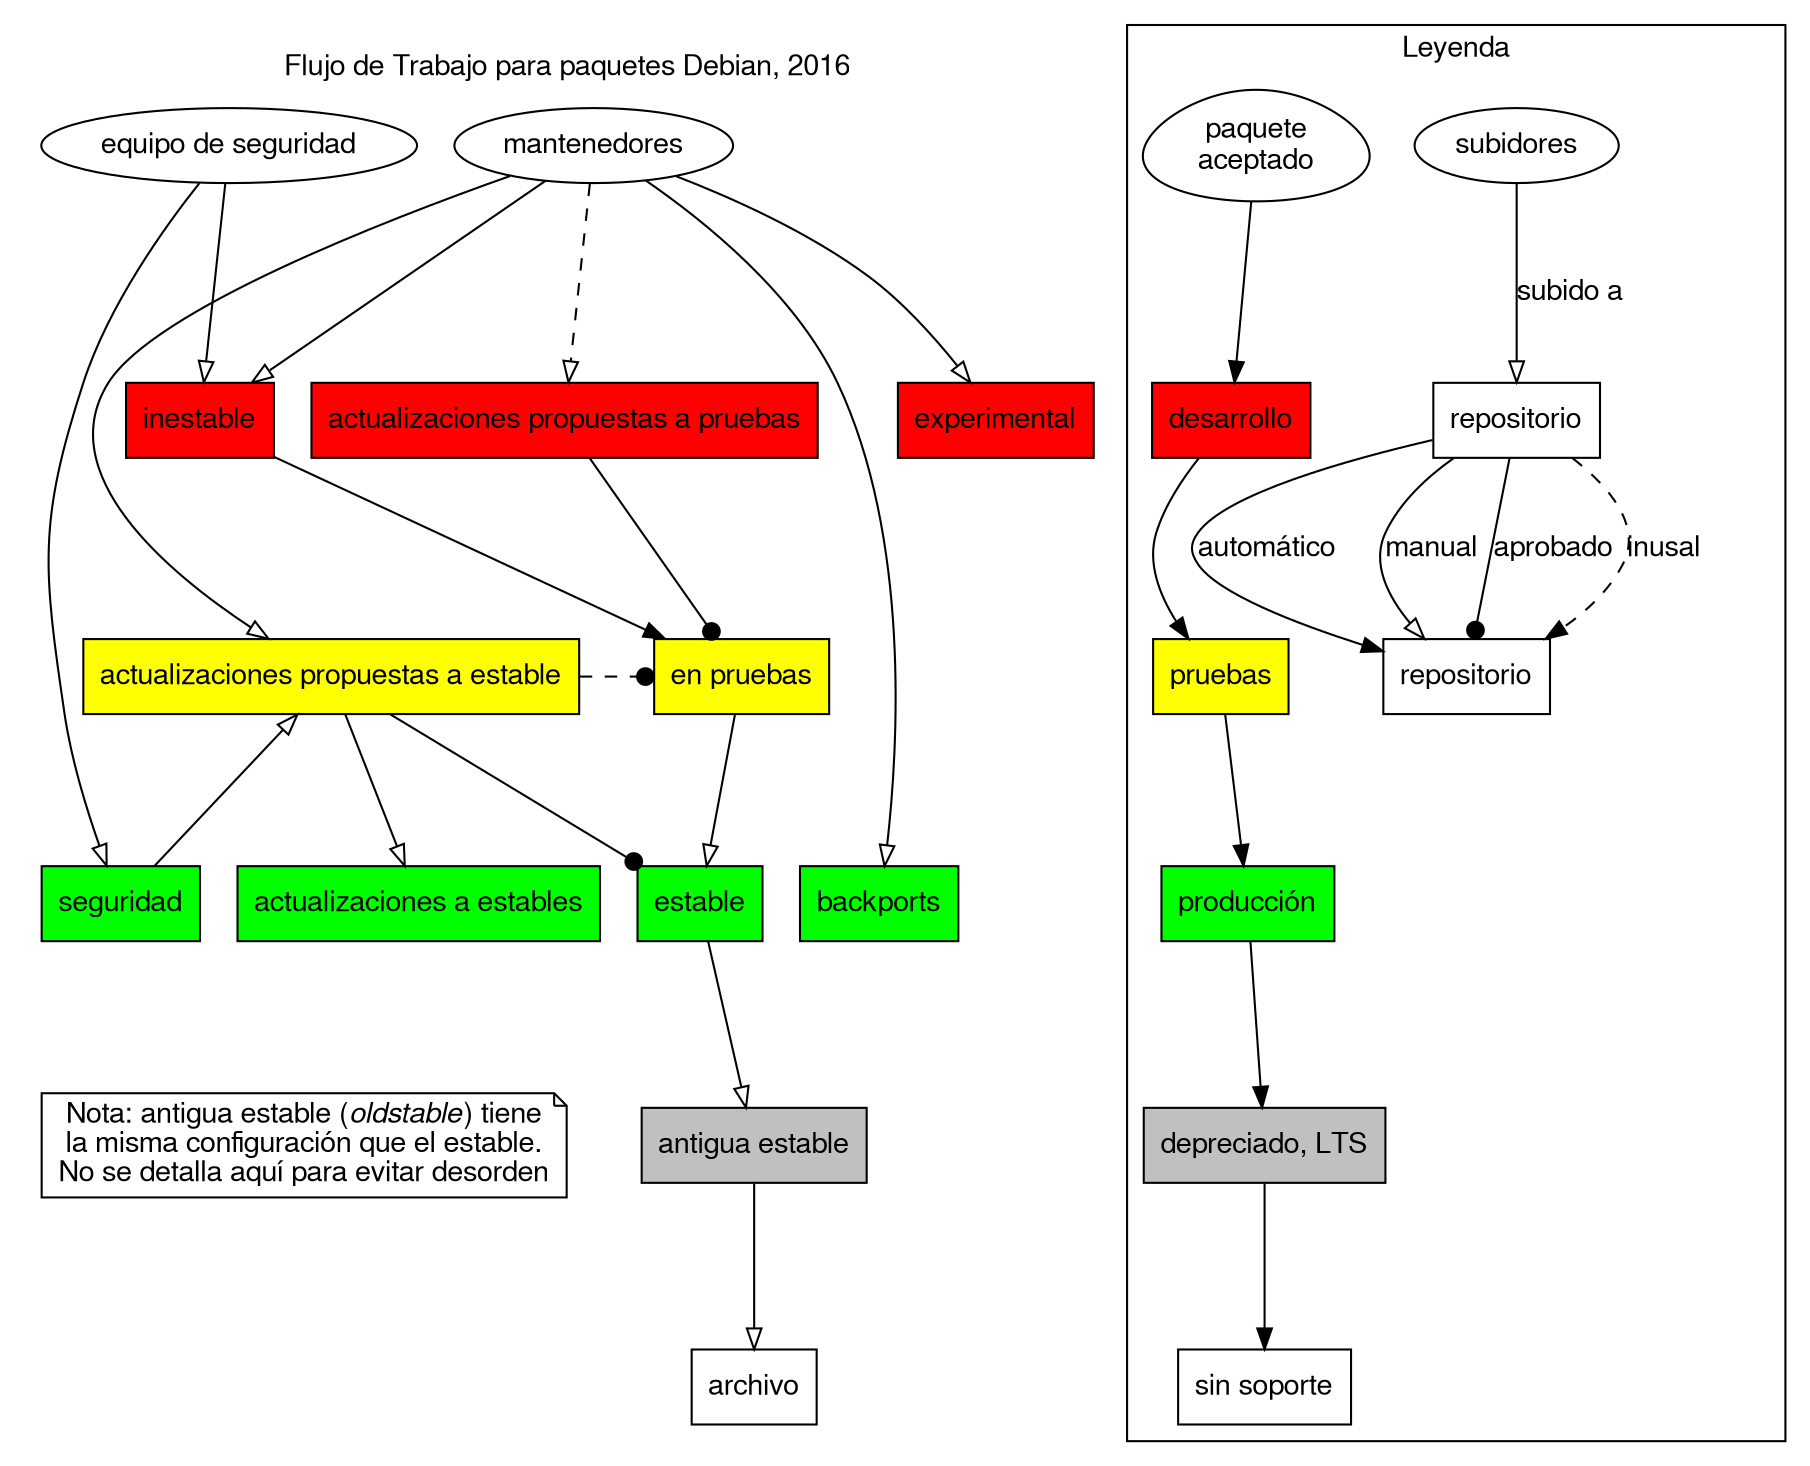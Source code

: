 # © 2016 Antoine Beaupré <anarcat@debian.org>, CC-BY-SA 4.0
# Modified by David Hernandez <david.vzla@gmail.com>
# Original: https://anonscm.debian.org/git/collab-maint/package-cycle.git/tree/package-cycle.dot
digraph cycle {
    ranksep=1
    splines = true
    size=80

    subgraph clusterA {
        label="Flujo de Trabajo para paquetes Debian, 2016"
        labelloc=top
        graph [ fontname=FreeSans fontsize=14 ]
        node  [ fontname=FreeSans ]
        edge  [ fontname=FreeSans ]
		style=filled
        color=white

        # suites
            {
            rank = same                
            unstable [ label = "inestable" shape=box style=filled fillcolor=red href="https://wiki.debian.org/es/DebianUnstable" ]
            experimental [ shape=box style=filled fillcolor=red href="https://wiki.debian.org/es/DebianExperimental" ]
            tpu [ label = "actualizaciones propuestas a pruebas" shape=box style=filled fillcolor=red href="https://wiki.debian.org/TestingProposedUpdates" ]
            }
            {
            rank = same
            testing [ label = "en pruebas" shape=box style=filled fillcolor=yellow href="https://wiki.debian.org/es/DebianTesting" ]
            pu [ label = "actualizaciones propuestas a estable" shape=box style=filled fillcolor=yellow href="https://wiki.debian.org/es/StableProposedUpdates" ]
            }
            {
            rank = same
            stable [ label = "estable" shape=box style=filled fillcolor=green href="https://wiki.debian.org/DebianEstable" ]
            security [ label = "seguridad" shape=box style=filled fillcolor=green href="https://www.debian.org/security/" ]
            su [ label = "actualizaciones a estables" shape=box style=filled fillcolor=green href="https://wiki.debian.org/es/StableUpdates" ]
            backports [ shape=box style=filled fillcolor=green href="https://wiki.debian.org/es/Backports/" ]
            }
            {
            rank=same
            oldstable [ label = "antigua estable" shape=box style=filled fillcolor=grey href="https://wiki.debian.org/es/DebianOldStable" ]
            note [ label=<Nota: antigua estable (<i>oldstable</i>) tiene<br/>la misma configuración que el estable.<br/>No se detalla aquí para evitar desorden> shape=note ]
            # make sure note is next to oldstable
            note -> oldstable [ style=invis ]
            }
            {
            rank=same
            archive [ label = "archivo" href="http://archive.debian.org" shape=box ]
            }

            maint [ label="mantenedores" href="https://wiki.debian.org/Maintainers" ]
            secteam [ label="equipo de seguridad" href="https://wiki.debian.org/Teams/Security" ]
    }

    # upload workflow
    secteam -> unstable [ arrowhead=empty ]
    secteam -> security [ arrowhead=empty ]
    maint -> unstable [ arrowhead=empty ]
    maint -> pu [ arrowhead=empty ]
    maint -> experimental [ arrowhead=empty ]
    maint -> tpu [ style=dashed arrowhead=empty ]
    # make sure it's close to testing
    testing -> backports [ arrowhead=empty style=invis ]
    unstable -> testing [ href="https://www.debian.org/doc/manuals/developers-reference/pkgs.html#testing-unstable" ]
    testing -> stable -> oldstable -> archive [ arrowhead=empty ]
    security -> pu [ arrowhead=empty ]
    pu -> stable [ arrowhead=dot, href="https://wiki.debian.org/Teams/ReleaseTeam" ]
    pu -> testing [ arrowhead=dot href="https://wiki.debian.org/Teams/ReleaseTeam" style=dashed ]
    tpu -> testing [ arrowhead=dot href="https://wiki.debian.org/Teams/ReleaseTeam" ]
    pu -> su [ arrowhead=empty ]
    maint -> backports [ arrowhead=empty ] # headlabel="desde\npruebas" ]

    subgraph cluster1 {
        label="Leyenda"
        labelloc=top
        graph [ fontname=FreeSans fontsize=14 ]
        node  [ fontname=FreeSans ]
        edge  [ fontname=FreeSans ]

        persona [ label="subidores" ]
        subrepository [ shape=box label="repositorio" ]
        repository [ label="repositorio" shape=box ]
        paquete [ label="paquete\naceptado" shape=egg ]

        production [ label="producción" shape=box style=filled fillcolor=green ]
        development [ label="desarrollo" shape=box style=filled fillcolor=red ]
        test [ shape=box style=filled fillcolor=yellow label="pruebas" ]
        production [ label="producción" shape=box style=filled fillcolor=green ]
        deprecated [ shape=box style=filled fillcolor=grey label="depreciado, LTS" ]
        unsupported [ label="sin soporte" shape=box ]

        persona -> repository [ arrowhead=empty label="subido a" ] 
        repository -> subrepository [ label="automático" ]
        repository -> subrepository [ arrowhead=empty label="manual" ]
        repository -> subrepository [ arrowhead=dot label="aprobado" ]
        repository -> subrepository [ style=dashed label="inusal" ]

        paquete -> development -> test -> production -> deprecated -> unsupported  
    }
}
